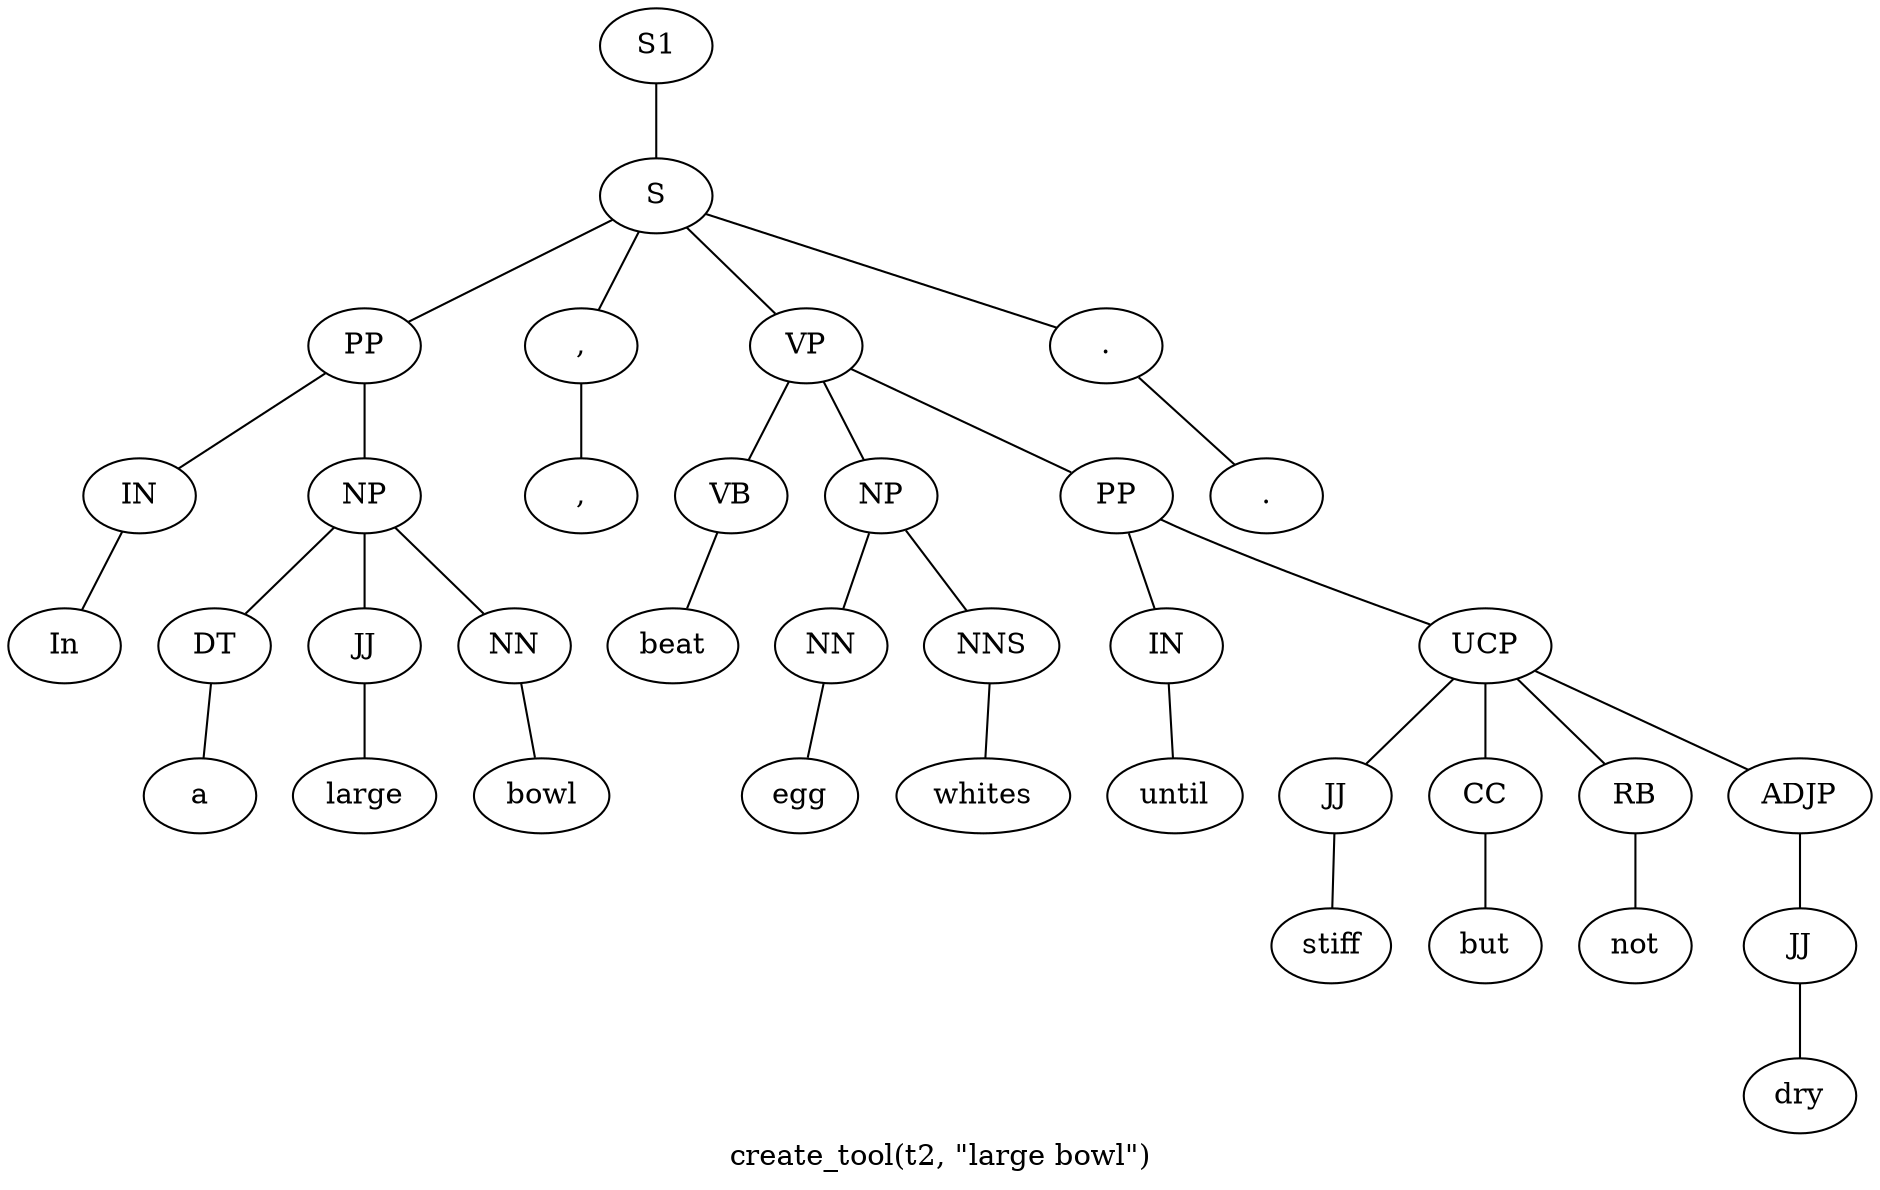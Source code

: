 graph SyntaxGraph {
	label = "create_tool(t2, \"large bowl\")";
	Node0 [label="S1"];
	Node1 [label="S"];
	Node2 [label="PP"];
	Node3 [label="IN"];
	Node4 [label="In"];
	Node5 [label="NP"];
	Node6 [label="DT"];
	Node7 [label="a"];
	Node8 [label="JJ"];
	Node9 [label="large"];
	Node10 [label="NN"];
	Node11 [label="bowl"];
	Node12 [label=","];
	Node13 [label=","];
	Node14 [label="VP"];
	Node15 [label="VB"];
	Node16 [label="beat"];
	Node17 [label="NP"];
	Node18 [label="NN"];
	Node19 [label="egg"];
	Node20 [label="NNS"];
	Node21 [label="whites"];
	Node22 [label="PP"];
	Node23 [label="IN"];
	Node24 [label="until"];
	Node25 [label="UCP"];
	Node26 [label="JJ"];
	Node27 [label="stiff"];
	Node28 [label="CC"];
	Node29 [label="but"];
	Node30 [label="RB"];
	Node31 [label="not"];
	Node32 [label="ADJP"];
	Node33 [label="JJ"];
	Node34 [label="dry"];
	Node35 [label="."];
	Node36 [label="."];

	Node0 -- Node1;
	Node1 -- Node2;
	Node1 -- Node12;
	Node1 -- Node14;
	Node1 -- Node35;
	Node2 -- Node3;
	Node2 -- Node5;
	Node3 -- Node4;
	Node5 -- Node6;
	Node5 -- Node8;
	Node5 -- Node10;
	Node6 -- Node7;
	Node8 -- Node9;
	Node10 -- Node11;
	Node12 -- Node13;
	Node14 -- Node15;
	Node14 -- Node17;
	Node14 -- Node22;
	Node15 -- Node16;
	Node17 -- Node18;
	Node17 -- Node20;
	Node18 -- Node19;
	Node20 -- Node21;
	Node22 -- Node23;
	Node22 -- Node25;
	Node23 -- Node24;
	Node25 -- Node26;
	Node25 -- Node28;
	Node25 -- Node30;
	Node25 -- Node32;
	Node26 -- Node27;
	Node28 -- Node29;
	Node30 -- Node31;
	Node32 -- Node33;
	Node33 -- Node34;
	Node35 -- Node36;
}